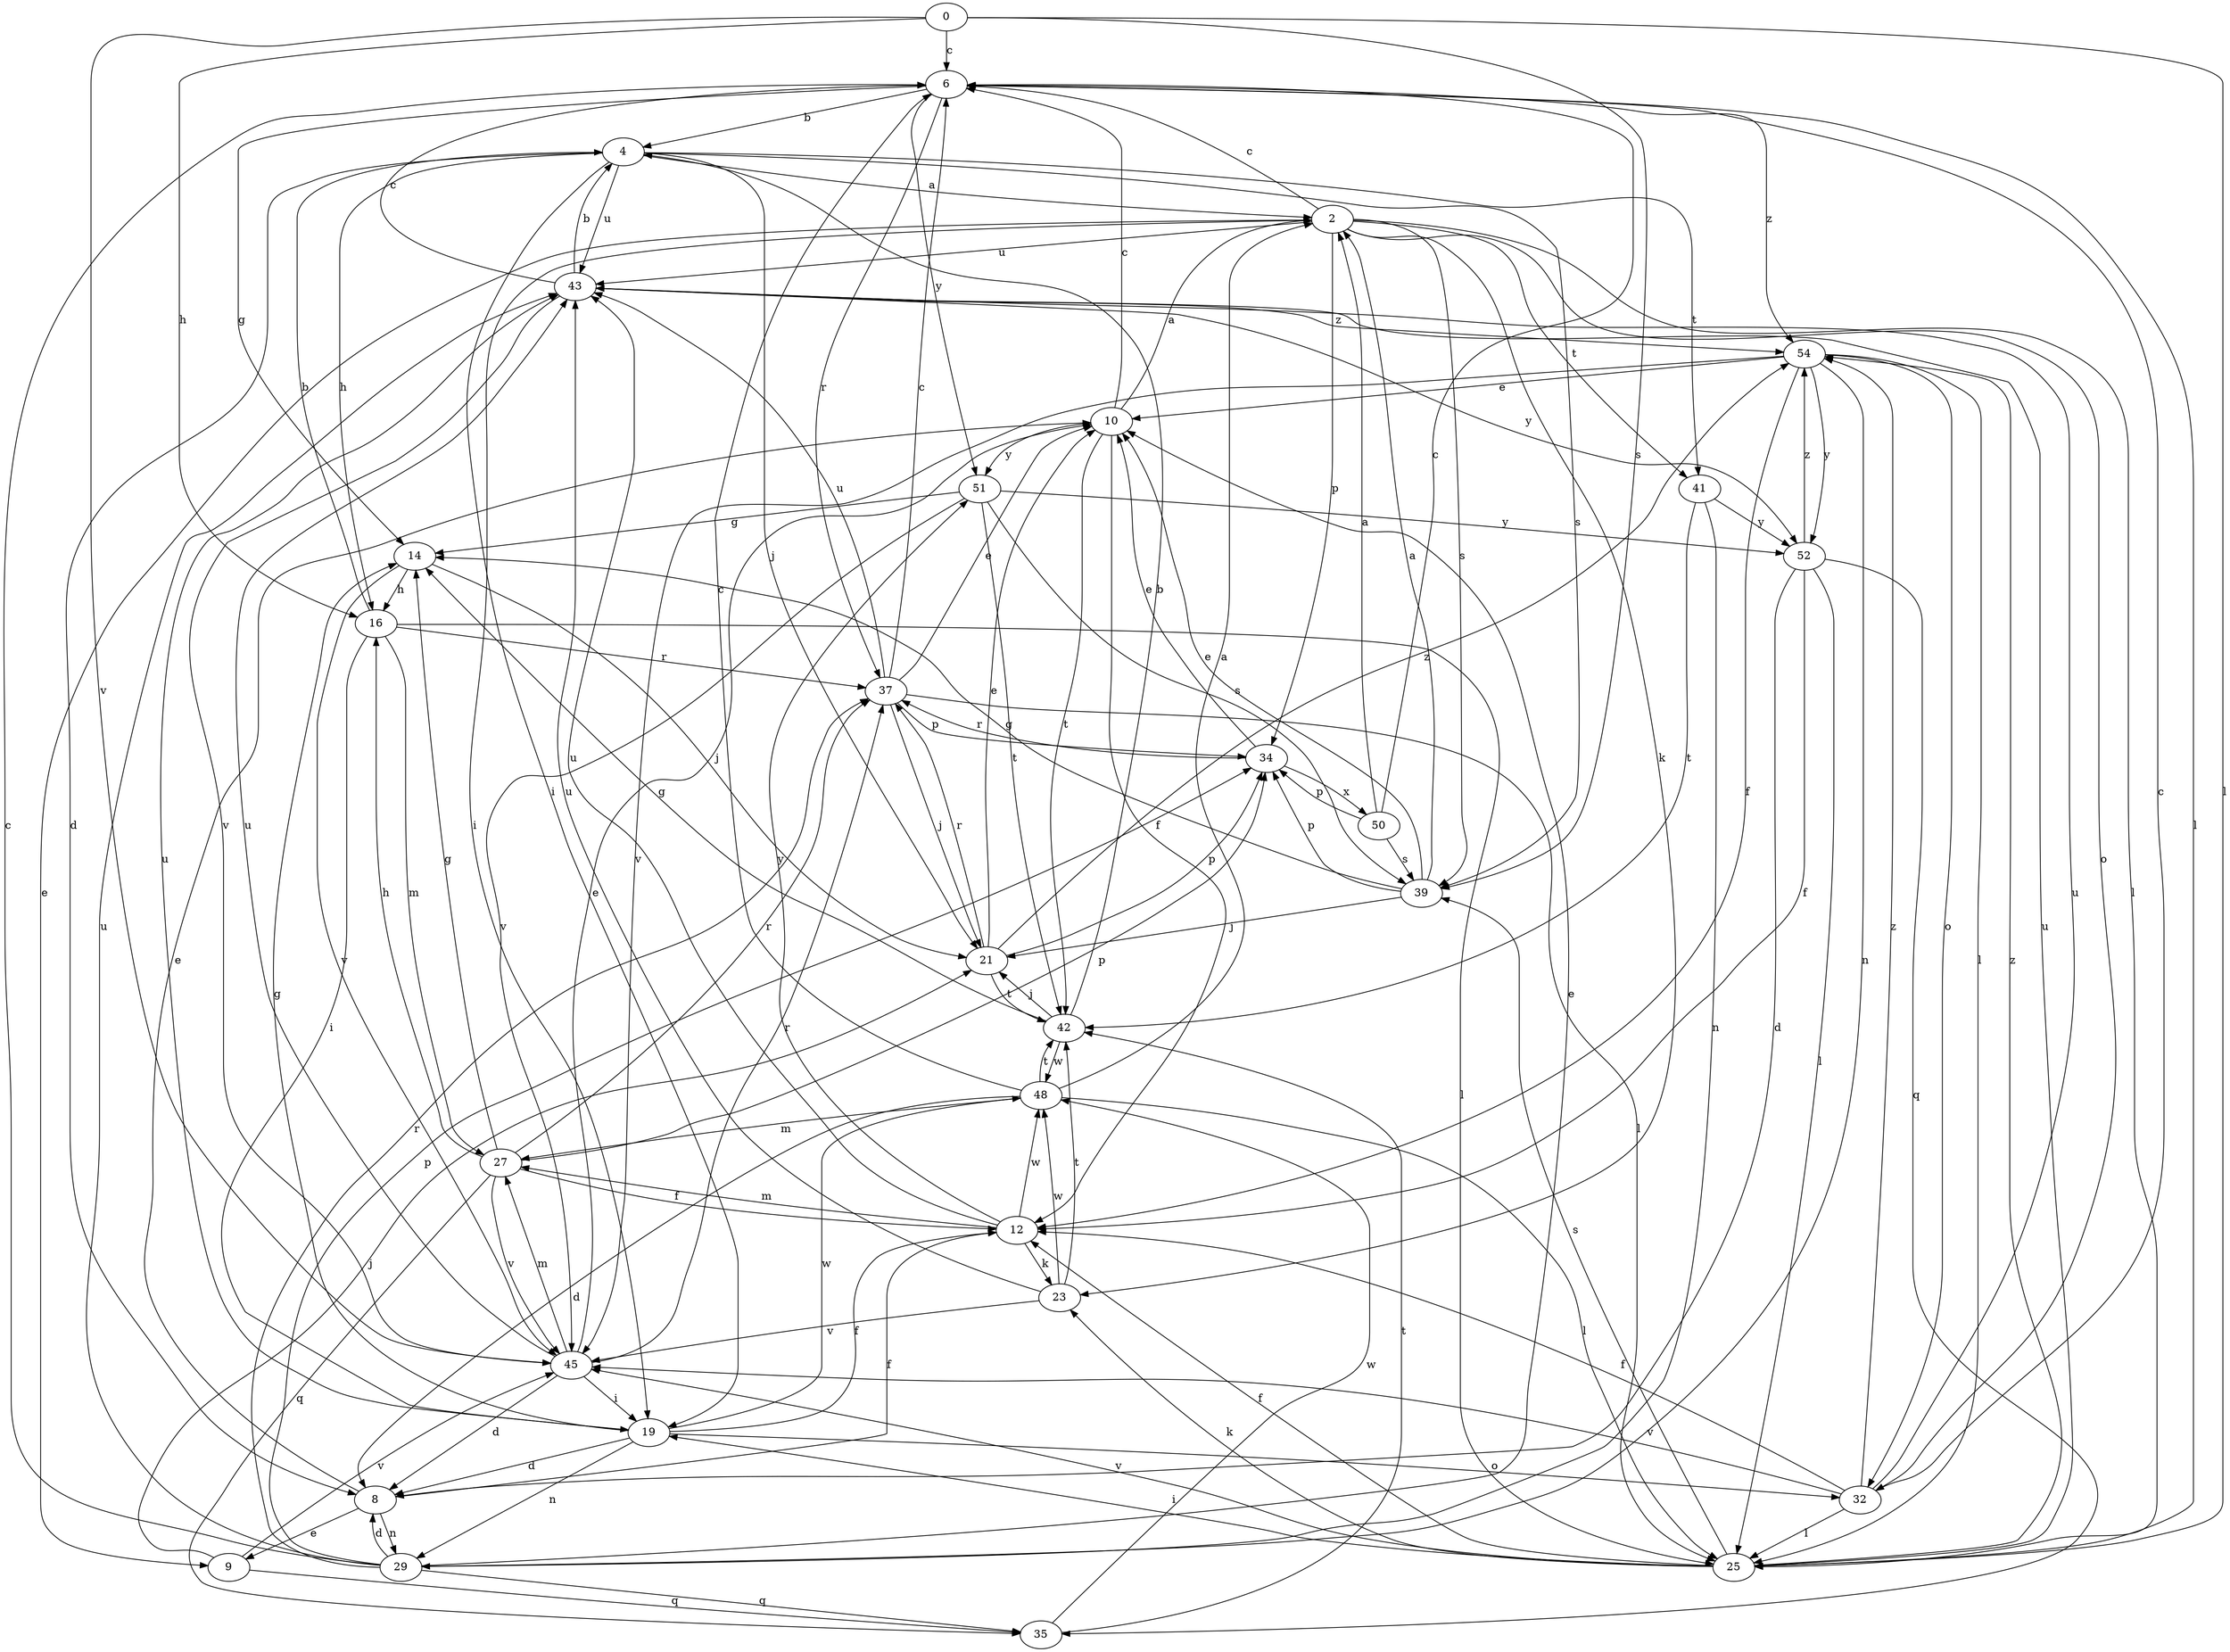 strict digraph  {
0;
2;
4;
6;
8;
9;
10;
12;
14;
16;
19;
21;
23;
25;
27;
29;
32;
34;
35;
37;
39;
41;
42;
43;
45;
48;
50;
51;
52;
54;
0 -> 6  [label=c];
0 -> 16  [label=h];
0 -> 25  [label=l];
0 -> 39  [label=s];
0 -> 45  [label=v];
2 -> 6  [label=c];
2 -> 9  [label=e];
2 -> 19  [label=i];
2 -> 23  [label=k];
2 -> 25  [label=l];
2 -> 32  [label=o];
2 -> 34  [label=p];
2 -> 39  [label=s];
2 -> 41  [label=t];
2 -> 43  [label=u];
4 -> 2  [label=a];
4 -> 8  [label=d];
4 -> 16  [label=h];
4 -> 19  [label=i];
4 -> 21  [label=j];
4 -> 39  [label=s];
4 -> 41  [label=t];
4 -> 43  [label=u];
6 -> 4  [label=b];
6 -> 14  [label=g];
6 -> 25  [label=l];
6 -> 37  [label=r];
6 -> 51  [label=y];
6 -> 54  [label=z];
8 -> 9  [label=e];
8 -> 10  [label=e];
8 -> 12  [label=f];
8 -> 29  [label=n];
9 -> 21  [label=j];
9 -> 35  [label=q];
9 -> 45  [label=v];
10 -> 2  [label=a];
10 -> 6  [label=c];
10 -> 12  [label=f];
10 -> 42  [label=t];
10 -> 51  [label=y];
12 -> 23  [label=k];
12 -> 27  [label=m];
12 -> 43  [label=u];
12 -> 48  [label=w];
12 -> 51  [label=y];
14 -> 16  [label=h];
14 -> 21  [label=j];
14 -> 45  [label=v];
16 -> 4  [label=b];
16 -> 19  [label=i];
16 -> 25  [label=l];
16 -> 27  [label=m];
16 -> 37  [label=r];
19 -> 8  [label=d];
19 -> 12  [label=f];
19 -> 14  [label=g];
19 -> 29  [label=n];
19 -> 32  [label=o];
19 -> 43  [label=u];
19 -> 48  [label=w];
21 -> 10  [label=e];
21 -> 34  [label=p];
21 -> 37  [label=r];
21 -> 42  [label=t];
21 -> 54  [label=z];
23 -> 42  [label=t];
23 -> 43  [label=u];
23 -> 45  [label=v];
23 -> 48  [label=w];
25 -> 12  [label=f];
25 -> 19  [label=i];
25 -> 23  [label=k];
25 -> 39  [label=s];
25 -> 43  [label=u];
25 -> 45  [label=v];
25 -> 54  [label=z];
27 -> 12  [label=f];
27 -> 14  [label=g];
27 -> 16  [label=h];
27 -> 34  [label=p];
27 -> 35  [label=q];
27 -> 37  [label=r];
27 -> 45  [label=v];
29 -> 6  [label=c];
29 -> 8  [label=d];
29 -> 10  [label=e];
29 -> 34  [label=p];
29 -> 35  [label=q];
29 -> 37  [label=r];
29 -> 43  [label=u];
32 -> 6  [label=c];
32 -> 12  [label=f];
32 -> 25  [label=l];
32 -> 43  [label=u];
32 -> 45  [label=v];
32 -> 54  [label=z];
34 -> 10  [label=e];
34 -> 37  [label=r];
34 -> 50  [label=x];
35 -> 42  [label=t];
35 -> 48  [label=w];
37 -> 6  [label=c];
37 -> 10  [label=e];
37 -> 21  [label=j];
37 -> 25  [label=l];
37 -> 34  [label=p];
37 -> 43  [label=u];
39 -> 2  [label=a];
39 -> 10  [label=e];
39 -> 14  [label=g];
39 -> 21  [label=j];
39 -> 34  [label=p];
41 -> 29  [label=n];
41 -> 42  [label=t];
41 -> 52  [label=y];
42 -> 4  [label=b];
42 -> 14  [label=g];
42 -> 21  [label=j];
42 -> 48  [label=w];
43 -> 4  [label=b];
43 -> 6  [label=c];
43 -> 45  [label=v];
43 -> 52  [label=y];
43 -> 54  [label=z];
45 -> 8  [label=d];
45 -> 10  [label=e];
45 -> 19  [label=i];
45 -> 27  [label=m];
45 -> 37  [label=r];
45 -> 43  [label=u];
48 -> 2  [label=a];
48 -> 6  [label=c];
48 -> 8  [label=d];
48 -> 25  [label=l];
48 -> 27  [label=m];
48 -> 42  [label=t];
50 -> 2  [label=a];
50 -> 6  [label=c];
50 -> 34  [label=p];
50 -> 39  [label=s];
51 -> 14  [label=g];
51 -> 39  [label=s];
51 -> 42  [label=t];
51 -> 45  [label=v];
51 -> 52  [label=y];
52 -> 8  [label=d];
52 -> 12  [label=f];
52 -> 25  [label=l];
52 -> 35  [label=q];
52 -> 54  [label=z];
54 -> 10  [label=e];
54 -> 12  [label=f];
54 -> 25  [label=l];
54 -> 29  [label=n];
54 -> 32  [label=o];
54 -> 45  [label=v];
54 -> 52  [label=y];
}
